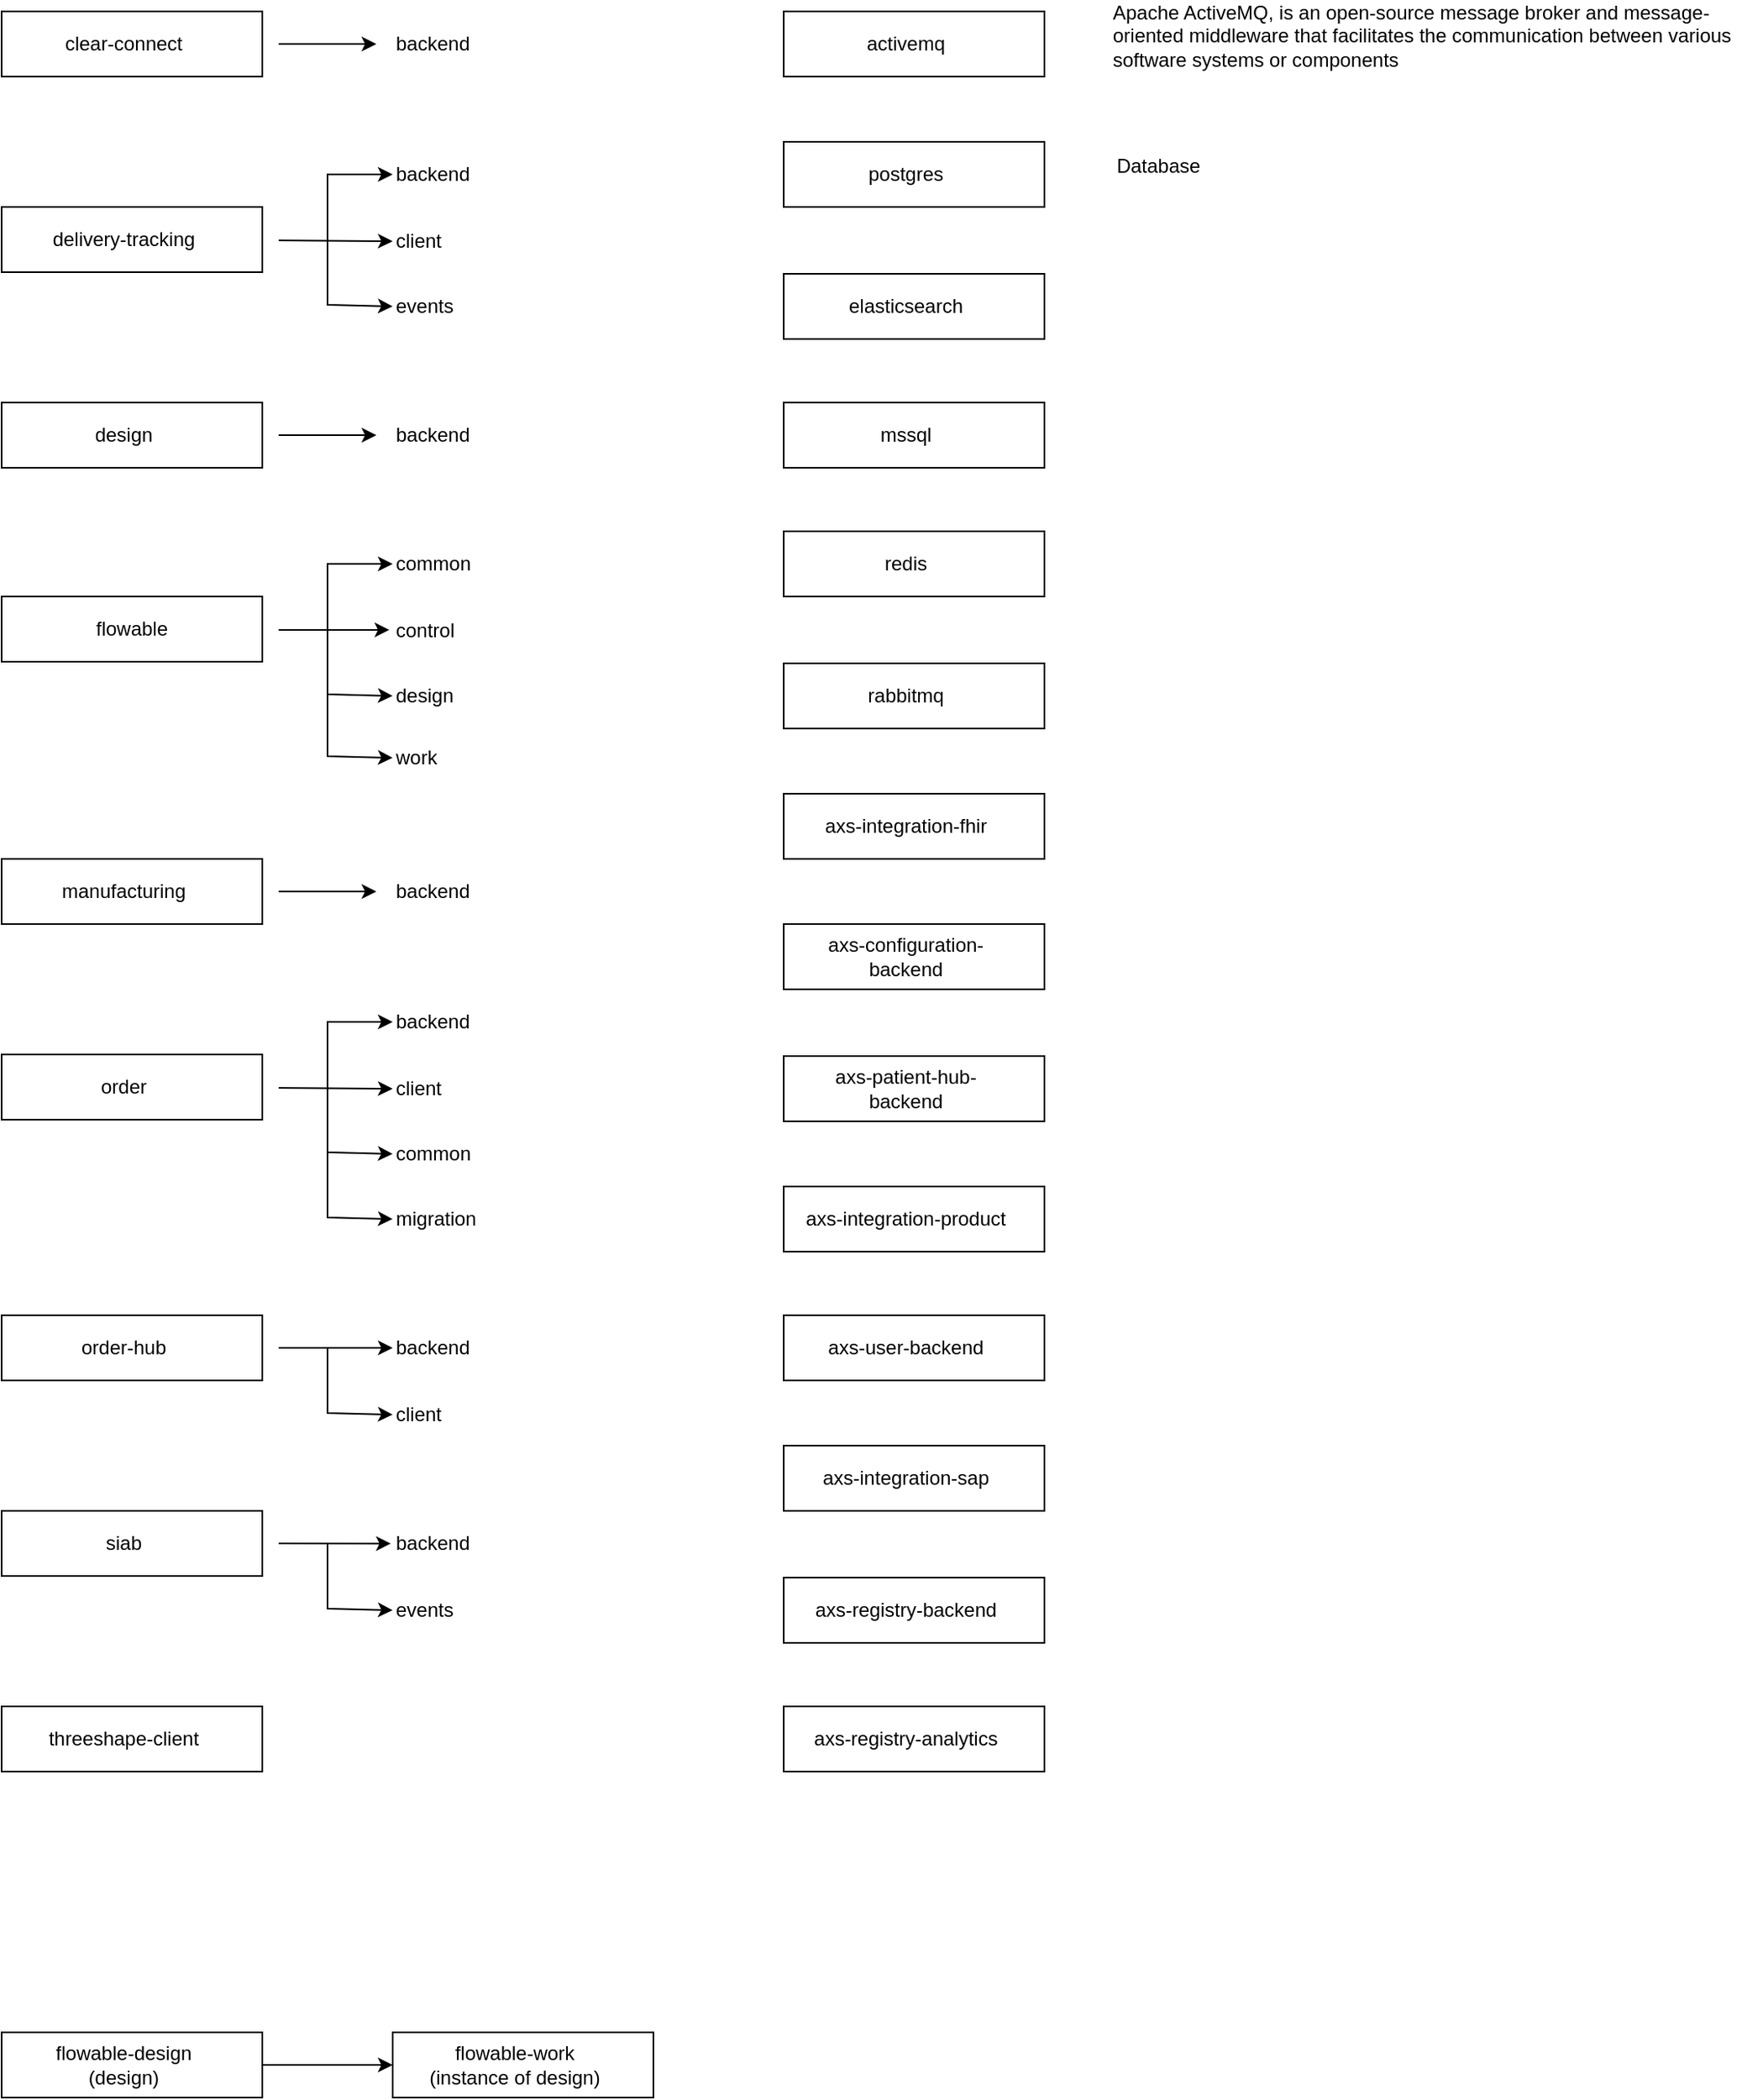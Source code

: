 <mxfile version="21.6.6" type="github">
  <diagram name="Page-1" id="HNLe9tmTZSEHiI3kCB13">
    <mxGraphModel dx="985" dy="631" grid="1" gridSize="10" guides="1" tooltips="1" connect="1" arrows="1" fold="1" page="1" pageScale="1" pageWidth="1169" pageHeight="1654" math="0" shadow="0">
      <root>
        <mxCell id="0" />
        <mxCell id="1" parent="0" />
        <mxCell id="XuPLsn1WkMpv2YPoWqJ1-1" value="" style="rounded=0;whiteSpace=wrap;html=1;" vertex="1" parent="1">
          <mxGeometry x="80" y="80" width="160" height="40" as="geometry" />
        </mxCell>
        <mxCell id="XuPLsn1WkMpv2YPoWqJ1-2" value="clear-connect" style="text;html=1;strokeColor=none;fillColor=none;align=center;verticalAlign=middle;whiteSpace=wrap;rounded=0;" vertex="1" parent="1">
          <mxGeometry x="90" y="85" width="130" height="30" as="geometry" />
        </mxCell>
        <mxCell id="XuPLsn1WkMpv2YPoWqJ1-3" value="" style="rounded=0;whiteSpace=wrap;html=1;" vertex="1" parent="1">
          <mxGeometry x="80" y="200" width="160" height="40" as="geometry" />
        </mxCell>
        <mxCell id="XuPLsn1WkMpv2YPoWqJ1-4" value="delivery-tracking" style="text;html=1;strokeColor=none;fillColor=none;align=center;verticalAlign=middle;whiteSpace=wrap;rounded=0;" vertex="1" parent="1">
          <mxGeometry x="90" y="205" width="130" height="30" as="geometry" />
        </mxCell>
        <mxCell id="XuPLsn1WkMpv2YPoWqJ1-5" value="backend" style="text;html=1;strokeColor=none;fillColor=none;align=left;verticalAlign=middle;whiteSpace=wrap;rounded=0;" vertex="1" parent="1">
          <mxGeometry x="320" y="85" width="60" height="30" as="geometry" />
        </mxCell>
        <mxCell id="XuPLsn1WkMpv2YPoWqJ1-6" value="backend" style="text;html=1;strokeColor=none;fillColor=none;align=left;verticalAlign=middle;whiteSpace=wrap;rounded=0;" vertex="1" parent="1">
          <mxGeometry x="320" y="165" width="60" height="30" as="geometry" />
        </mxCell>
        <mxCell id="XuPLsn1WkMpv2YPoWqJ1-7" value="client" style="text;html=1;strokeColor=none;fillColor=none;align=left;verticalAlign=middle;whiteSpace=wrap;rounded=0;" vertex="1" parent="1">
          <mxGeometry x="320" y="206" width="60" height="30" as="geometry" />
        </mxCell>
        <mxCell id="XuPLsn1WkMpv2YPoWqJ1-8" value="events" style="text;html=1;strokeColor=none;fillColor=none;align=left;verticalAlign=middle;whiteSpace=wrap;rounded=0;" vertex="1" parent="1">
          <mxGeometry x="320" y="246" width="60" height="30" as="geometry" />
        </mxCell>
        <mxCell id="XuPLsn1WkMpv2YPoWqJ1-9" value="" style="endArrow=classic;html=1;rounded=0;" edge="1" parent="1">
          <mxGeometry width="50" height="50" relative="1" as="geometry">
            <mxPoint x="250" y="100" as="sourcePoint" />
            <mxPoint x="310" y="100" as="targetPoint" />
          </mxGeometry>
        </mxCell>
        <mxCell id="XuPLsn1WkMpv2YPoWqJ1-10" value="" style="endArrow=classic;html=1;rounded=0;entryX=0;entryY=0.5;entryDx=0;entryDy=0;" edge="1" parent="1" target="XuPLsn1WkMpv2YPoWqJ1-7">
          <mxGeometry width="50" height="50" relative="1" as="geometry">
            <mxPoint x="250" y="220.5" as="sourcePoint" />
            <mxPoint x="310" y="220.5" as="targetPoint" />
          </mxGeometry>
        </mxCell>
        <mxCell id="XuPLsn1WkMpv2YPoWqJ1-11" value="" style="endArrow=classic;html=1;rounded=0;entryX=0;entryY=0.5;entryDx=0;entryDy=0;" edge="1" parent="1" target="XuPLsn1WkMpv2YPoWqJ1-6">
          <mxGeometry width="50" height="50" relative="1" as="geometry">
            <mxPoint x="280" y="220" as="sourcePoint" />
            <mxPoint x="310" y="190" as="targetPoint" />
            <Array as="points">
              <mxPoint x="280" y="180" />
            </Array>
          </mxGeometry>
        </mxCell>
        <mxCell id="XuPLsn1WkMpv2YPoWqJ1-12" value="" style="endArrow=classic;html=1;rounded=0;entryX=0;entryY=0.5;entryDx=0;entryDy=0;" edge="1" parent="1" target="XuPLsn1WkMpv2YPoWqJ1-8">
          <mxGeometry width="50" height="50" relative="1" as="geometry">
            <mxPoint x="280" y="220" as="sourcePoint" />
            <mxPoint x="320" y="201" as="targetPoint" />
            <Array as="points">
              <mxPoint x="280" y="260" />
            </Array>
          </mxGeometry>
        </mxCell>
        <mxCell id="XuPLsn1WkMpv2YPoWqJ1-13" value="flowable" style="rounded=0;whiteSpace=wrap;html=1;" vertex="1" parent="1">
          <mxGeometry x="80" y="439" width="160" height="40" as="geometry" />
        </mxCell>
        <mxCell id="XuPLsn1WkMpv2YPoWqJ1-15" value="common" style="text;html=1;strokeColor=none;fillColor=none;align=left;verticalAlign=middle;whiteSpace=wrap;rounded=0;" vertex="1" parent="1">
          <mxGeometry x="320" y="404" width="60" height="30" as="geometry" />
        </mxCell>
        <mxCell id="XuPLsn1WkMpv2YPoWqJ1-16" value="control" style="text;html=1;strokeColor=none;fillColor=none;align=left;verticalAlign=middle;whiteSpace=wrap;rounded=0;" vertex="1" parent="1">
          <mxGeometry x="320" y="445" width="60" height="30" as="geometry" />
        </mxCell>
        <mxCell id="XuPLsn1WkMpv2YPoWqJ1-17" value="design" style="text;html=1;strokeColor=none;fillColor=none;align=left;verticalAlign=middle;whiteSpace=wrap;rounded=0;" vertex="1" parent="1">
          <mxGeometry x="320" y="485" width="60" height="30" as="geometry" />
        </mxCell>
        <mxCell id="XuPLsn1WkMpv2YPoWqJ1-18" value="" style="endArrow=classic;html=1;rounded=0;entryX=-0.034;entryY=0.483;entryDx=0;entryDy=0;entryPerimeter=0;" edge="1" parent="1" target="XuPLsn1WkMpv2YPoWqJ1-16">
          <mxGeometry width="50" height="50" relative="1" as="geometry">
            <mxPoint x="250" y="459.5" as="sourcePoint" />
            <mxPoint x="310" y="459.5" as="targetPoint" />
          </mxGeometry>
        </mxCell>
        <mxCell id="XuPLsn1WkMpv2YPoWqJ1-19" value="" style="endArrow=classic;html=1;rounded=0;entryX=0;entryY=0.5;entryDx=0;entryDy=0;" edge="1" parent="1" target="XuPLsn1WkMpv2YPoWqJ1-15">
          <mxGeometry width="50" height="50" relative="1" as="geometry">
            <mxPoint x="280" y="459" as="sourcePoint" />
            <mxPoint x="310" y="429" as="targetPoint" />
            <Array as="points">
              <mxPoint x="280" y="419" />
            </Array>
          </mxGeometry>
        </mxCell>
        <mxCell id="XuPLsn1WkMpv2YPoWqJ1-20" value="" style="endArrow=classic;html=1;rounded=0;entryX=0;entryY=0.5;entryDx=0;entryDy=0;" edge="1" parent="1" target="XuPLsn1WkMpv2YPoWqJ1-17">
          <mxGeometry width="50" height="50" relative="1" as="geometry">
            <mxPoint x="280" y="459" as="sourcePoint" />
            <mxPoint x="320" y="440" as="targetPoint" />
            <Array as="points">
              <mxPoint x="280" y="499" />
            </Array>
          </mxGeometry>
        </mxCell>
        <mxCell id="XuPLsn1WkMpv2YPoWqJ1-21" value="work" style="text;html=1;strokeColor=none;fillColor=none;align=left;verticalAlign=middle;whiteSpace=wrap;rounded=0;" vertex="1" parent="1">
          <mxGeometry x="320" y="523" width="60" height="30" as="geometry" />
        </mxCell>
        <mxCell id="XuPLsn1WkMpv2YPoWqJ1-22" value="" style="rounded=0;whiteSpace=wrap;html=1;" vertex="1" parent="1">
          <mxGeometry x="80" y="320" width="160" height="40" as="geometry" />
        </mxCell>
        <mxCell id="XuPLsn1WkMpv2YPoWqJ1-23" value="design" style="text;html=1;strokeColor=none;fillColor=none;align=center;verticalAlign=middle;whiteSpace=wrap;rounded=0;" vertex="1" parent="1">
          <mxGeometry x="90" y="325" width="130" height="30" as="geometry" />
        </mxCell>
        <mxCell id="XuPLsn1WkMpv2YPoWqJ1-24" value="backend" style="text;html=1;strokeColor=none;fillColor=none;align=left;verticalAlign=middle;whiteSpace=wrap;rounded=0;" vertex="1" parent="1">
          <mxGeometry x="320" y="325" width="60" height="30" as="geometry" />
        </mxCell>
        <mxCell id="XuPLsn1WkMpv2YPoWqJ1-25" value="" style="endArrow=classic;html=1;rounded=0;" edge="1" parent="1">
          <mxGeometry width="50" height="50" relative="1" as="geometry">
            <mxPoint x="250" y="340" as="sourcePoint" />
            <mxPoint x="310" y="340" as="targetPoint" />
          </mxGeometry>
        </mxCell>
        <mxCell id="XuPLsn1WkMpv2YPoWqJ1-26" value="" style="endArrow=classic;html=1;rounded=0;entryX=0;entryY=0.5;entryDx=0;entryDy=0;" edge="1" parent="1">
          <mxGeometry width="50" height="50" relative="1" as="geometry">
            <mxPoint x="280" y="497" as="sourcePoint" />
            <mxPoint x="320" y="538" as="targetPoint" />
            <Array as="points">
              <mxPoint x="280" y="537" />
            </Array>
          </mxGeometry>
        </mxCell>
        <mxCell id="XuPLsn1WkMpv2YPoWqJ1-27" value="" style="rounded=0;whiteSpace=wrap;html=1;" vertex="1" parent="1">
          <mxGeometry x="80" y="600" width="160" height="40" as="geometry" />
        </mxCell>
        <mxCell id="XuPLsn1WkMpv2YPoWqJ1-28" value="manufacturing" style="text;html=1;strokeColor=none;fillColor=none;align=center;verticalAlign=middle;whiteSpace=wrap;rounded=0;" vertex="1" parent="1">
          <mxGeometry x="90" y="605" width="130" height="30" as="geometry" />
        </mxCell>
        <mxCell id="XuPLsn1WkMpv2YPoWqJ1-29" value="backend" style="text;html=1;strokeColor=none;fillColor=none;align=left;verticalAlign=middle;whiteSpace=wrap;rounded=0;" vertex="1" parent="1">
          <mxGeometry x="320" y="605" width="60" height="30" as="geometry" />
        </mxCell>
        <mxCell id="XuPLsn1WkMpv2YPoWqJ1-30" value="" style="endArrow=classic;html=1;rounded=0;" edge="1" parent="1">
          <mxGeometry width="50" height="50" relative="1" as="geometry">
            <mxPoint x="250" y="620" as="sourcePoint" />
            <mxPoint x="310" y="620" as="targetPoint" />
          </mxGeometry>
        </mxCell>
        <mxCell id="XuPLsn1WkMpv2YPoWqJ1-31" value="" style="rounded=0;whiteSpace=wrap;html=1;" vertex="1" parent="1">
          <mxGeometry x="80" y="720" width="160" height="40" as="geometry" />
        </mxCell>
        <mxCell id="XuPLsn1WkMpv2YPoWqJ1-32" value="order" style="text;html=1;strokeColor=none;fillColor=none;align=center;verticalAlign=middle;whiteSpace=wrap;rounded=0;" vertex="1" parent="1">
          <mxGeometry x="90" y="725" width="130" height="30" as="geometry" />
        </mxCell>
        <mxCell id="XuPLsn1WkMpv2YPoWqJ1-33" value="backend" style="text;html=1;strokeColor=none;fillColor=none;align=left;verticalAlign=middle;whiteSpace=wrap;rounded=0;" vertex="1" parent="1">
          <mxGeometry x="320" y="685" width="60" height="30" as="geometry" />
        </mxCell>
        <mxCell id="XuPLsn1WkMpv2YPoWqJ1-34" value="client" style="text;html=1;strokeColor=none;fillColor=none;align=left;verticalAlign=middle;whiteSpace=wrap;rounded=0;" vertex="1" parent="1">
          <mxGeometry x="320" y="726" width="60" height="30" as="geometry" />
        </mxCell>
        <mxCell id="XuPLsn1WkMpv2YPoWqJ1-35" value="common" style="text;html=1;strokeColor=none;fillColor=none;align=left;verticalAlign=middle;whiteSpace=wrap;rounded=0;" vertex="1" parent="1">
          <mxGeometry x="320" y="766" width="60" height="30" as="geometry" />
        </mxCell>
        <mxCell id="XuPLsn1WkMpv2YPoWqJ1-36" value="" style="endArrow=classic;html=1;rounded=0;entryX=0;entryY=0.5;entryDx=0;entryDy=0;" edge="1" parent="1" target="XuPLsn1WkMpv2YPoWqJ1-34">
          <mxGeometry width="50" height="50" relative="1" as="geometry">
            <mxPoint x="250" y="740.5" as="sourcePoint" />
            <mxPoint x="310" y="740.5" as="targetPoint" />
          </mxGeometry>
        </mxCell>
        <mxCell id="XuPLsn1WkMpv2YPoWqJ1-37" value="" style="endArrow=classic;html=1;rounded=0;entryX=0;entryY=0.5;entryDx=0;entryDy=0;" edge="1" parent="1" target="XuPLsn1WkMpv2YPoWqJ1-33">
          <mxGeometry width="50" height="50" relative="1" as="geometry">
            <mxPoint x="280" y="740" as="sourcePoint" />
            <mxPoint x="310" y="710" as="targetPoint" />
            <Array as="points">
              <mxPoint x="280" y="700" />
            </Array>
          </mxGeometry>
        </mxCell>
        <mxCell id="XuPLsn1WkMpv2YPoWqJ1-38" value="" style="endArrow=classic;html=1;rounded=0;entryX=0;entryY=0.5;entryDx=0;entryDy=0;" edge="1" parent="1" target="XuPLsn1WkMpv2YPoWqJ1-35">
          <mxGeometry width="50" height="50" relative="1" as="geometry">
            <mxPoint x="280" y="740" as="sourcePoint" />
            <mxPoint x="320" y="721" as="targetPoint" />
            <Array as="points">
              <mxPoint x="280" y="780" />
            </Array>
          </mxGeometry>
        </mxCell>
        <mxCell id="XuPLsn1WkMpv2YPoWqJ1-39" value="" style="rounded=0;whiteSpace=wrap;html=1;" vertex="1" parent="1">
          <mxGeometry x="80" y="880" width="160" height="40" as="geometry" />
        </mxCell>
        <mxCell id="XuPLsn1WkMpv2YPoWqJ1-40" value="order-hub" style="text;html=1;strokeColor=none;fillColor=none;align=center;verticalAlign=middle;whiteSpace=wrap;rounded=0;" vertex="1" parent="1">
          <mxGeometry x="90" y="885" width="130" height="30" as="geometry" />
        </mxCell>
        <mxCell id="XuPLsn1WkMpv2YPoWqJ1-41" value="backend" style="text;html=1;strokeColor=none;fillColor=none;align=left;verticalAlign=middle;whiteSpace=wrap;rounded=0;" vertex="1" parent="1">
          <mxGeometry x="320" y="885" width="60" height="30" as="geometry" />
        </mxCell>
        <mxCell id="XuPLsn1WkMpv2YPoWqJ1-42" value="" style="endArrow=classic;html=1;rounded=0;entryX=0;entryY=0.5;entryDx=0;entryDy=0;" edge="1" parent="1" target="XuPLsn1WkMpv2YPoWqJ1-41">
          <mxGeometry width="50" height="50" relative="1" as="geometry">
            <mxPoint x="250" y="900" as="sourcePoint" />
            <mxPoint x="310" y="900" as="targetPoint" />
            <Array as="points">
              <mxPoint x="280" y="900" />
            </Array>
          </mxGeometry>
        </mxCell>
        <mxCell id="XuPLsn1WkMpv2YPoWqJ1-43" value="migration" style="text;html=1;strokeColor=none;fillColor=none;align=left;verticalAlign=middle;whiteSpace=wrap;rounded=0;" vertex="1" parent="1">
          <mxGeometry x="320" y="806" width="60" height="30" as="geometry" />
        </mxCell>
        <mxCell id="XuPLsn1WkMpv2YPoWqJ1-44" value="" style="endArrow=classic;html=1;rounded=0;entryX=0;entryY=0.5;entryDx=0;entryDy=0;" edge="1" parent="1">
          <mxGeometry width="50" height="50" relative="1" as="geometry">
            <mxPoint x="280" y="780" as="sourcePoint" />
            <mxPoint x="320" y="821" as="targetPoint" />
            <Array as="points">
              <mxPoint x="280" y="820" />
            </Array>
          </mxGeometry>
        </mxCell>
        <mxCell id="XuPLsn1WkMpv2YPoWqJ1-45" value="client" style="text;html=1;strokeColor=none;fillColor=none;align=left;verticalAlign=middle;whiteSpace=wrap;rounded=0;" vertex="1" parent="1">
          <mxGeometry x="320" y="926" width="60" height="30" as="geometry" />
        </mxCell>
        <mxCell id="XuPLsn1WkMpv2YPoWqJ1-46" value="" style="endArrow=classic;html=1;rounded=0;entryX=0;entryY=0.5;entryDx=0;entryDy=0;" edge="1" parent="1">
          <mxGeometry width="50" height="50" relative="1" as="geometry">
            <mxPoint x="280" y="900" as="sourcePoint" />
            <mxPoint x="320" y="941" as="targetPoint" />
            <Array as="points">
              <mxPoint x="280" y="940" />
            </Array>
          </mxGeometry>
        </mxCell>
        <mxCell id="XuPLsn1WkMpv2YPoWqJ1-47" value="" style="rounded=0;whiteSpace=wrap;html=1;" vertex="1" parent="1">
          <mxGeometry x="80" y="1000" width="160" height="40" as="geometry" />
        </mxCell>
        <mxCell id="XuPLsn1WkMpv2YPoWqJ1-48" value="siab" style="text;html=1;strokeColor=none;fillColor=none;align=center;verticalAlign=middle;whiteSpace=wrap;rounded=0;" vertex="1" parent="1">
          <mxGeometry x="90" y="1005" width="130" height="30" as="geometry" />
        </mxCell>
        <mxCell id="XuPLsn1WkMpv2YPoWqJ1-49" value="backend" style="text;html=1;strokeColor=none;fillColor=none;align=left;verticalAlign=middle;whiteSpace=wrap;rounded=0;" vertex="1" parent="1">
          <mxGeometry x="320" y="1005" width="60" height="30" as="geometry" />
        </mxCell>
        <mxCell id="XuPLsn1WkMpv2YPoWqJ1-50" value="" style="endArrow=classic;html=1;rounded=0;entryX=-0.019;entryY=0.503;entryDx=0;entryDy=0;entryPerimeter=0;" edge="1" parent="1" target="XuPLsn1WkMpv2YPoWqJ1-49">
          <mxGeometry width="50" height="50" relative="1" as="geometry">
            <mxPoint x="250" y="1020" as="sourcePoint" />
            <mxPoint x="310" y="1020" as="targetPoint" />
          </mxGeometry>
        </mxCell>
        <mxCell id="XuPLsn1WkMpv2YPoWqJ1-51" value="events" style="text;html=1;strokeColor=none;fillColor=none;align=left;verticalAlign=middle;whiteSpace=wrap;rounded=0;" vertex="1" parent="1">
          <mxGeometry x="320" y="1046" width="60" height="30" as="geometry" />
        </mxCell>
        <mxCell id="XuPLsn1WkMpv2YPoWqJ1-52" value="" style="endArrow=classic;html=1;rounded=0;entryX=0;entryY=0.5;entryDx=0;entryDy=0;" edge="1" parent="1">
          <mxGeometry width="50" height="50" relative="1" as="geometry">
            <mxPoint x="280" y="1020" as="sourcePoint" />
            <mxPoint x="320" y="1061" as="targetPoint" />
            <Array as="points">
              <mxPoint x="280" y="1060" />
            </Array>
          </mxGeometry>
        </mxCell>
        <mxCell id="XuPLsn1WkMpv2YPoWqJ1-53" value="" style="rounded=0;whiteSpace=wrap;html=1;" vertex="1" parent="1">
          <mxGeometry x="80" y="1120" width="160" height="40" as="geometry" />
        </mxCell>
        <mxCell id="XuPLsn1WkMpv2YPoWqJ1-54" value="threeshape-client" style="text;html=1;strokeColor=none;fillColor=none;align=center;verticalAlign=middle;whiteSpace=wrap;rounded=0;" vertex="1" parent="1">
          <mxGeometry x="90" y="1125" width="130" height="30" as="geometry" />
        </mxCell>
        <mxCell id="XuPLsn1WkMpv2YPoWqJ1-55" value="" style="rounded=0;whiteSpace=wrap;html=1;" vertex="1" parent="1">
          <mxGeometry x="560" y="80" width="160" height="40" as="geometry" />
        </mxCell>
        <mxCell id="XuPLsn1WkMpv2YPoWqJ1-56" value="activemq" style="text;html=1;strokeColor=none;fillColor=none;align=center;verticalAlign=middle;whiteSpace=wrap;rounded=0;" vertex="1" parent="1">
          <mxGeometry x="570" y="85" width="130" height="30" as="geometry" />
        </mxCell>
        <mxCell id="XuPLsn1WkMpv2YPoWqJ1-57" value="" style="rounded=0;whiteSpace=wrap;html=1;" vertex="1" parent="1">
          <mxGeometry x="560" y="160" width="160" height="40" as="geometry" />
        </mxCell>
        <mxCell id="XuPLsn1WkMpv2YPoWqJ1-58" value="postgres" style="text;html=1;strokeColor=none;fillColor=none;align=center;verticalAlign=middle;whiteSpace=wrap;rounded=0;" vertex="1" parent="1">
          <mxGeometry x="570" y="165" width="130" height="30" as="geometry" />
        </mxCell>
        <mxCell id="XuPLsn1WkMpv2YPoWqJ1-59" value="" style="rounded=0;whiteSpace=wrap;html=1;" vertex="1" parent="1">
          <mxGeometry x="560" y="241" width="160" height="40" as="geometry" />
        </mxCell>
        <mxCell id="XuPLsn1WkMpv2YPoWqJ1-60" value="elasticsearch" style="text;html=1;strokeColor=none;fillColor=none;align=center;verticalAlign=middle;whiteSpace=wrap;rounded=0;" vertex="1" parent="1">
          <mxGeometry x="570" y="246" width="130" height="30" as="geometry" />
        </mxCell>
        <mxCell id="XuPLsn1WkMpv2YPoWqJ1-61" value="" style="rounded=0;whiteSpace=wrap;html=1;" vertex="1" parent="1">
          <mxGeometry x="560" y="320" width="160" height="40" as="geometry" />
        </mxCell>
        <mxCell id="XuPLsn1WkMpv2YPoWqJ1-62" value="mssql" style="text;html=1;strokeColor=none;fillColor=none;align=center;verticalAlign=middle;whiteSpace=wrap;rounded=0;" vertex="1" parent="1">
          <mxGeometry x="570" y="325" width="130" height="30" as="geometry" />
        </mxCell>
        <mxCell id="XuPLsn1WkMpv2YPoWqJ1-63" value="" style="rounded=0;whiteSpace=wrap;html=1;" vertex="1" parent="1">
          <mxGeometry x="560" y="399" width="160" height="40" as="geometry" />
        </mxCell>
        <mxCell id="XuPLsn1WkMpv2YPoWqJ1-64" value="redis" style="text;html=1;strokeColor=none;fillColor=none;align=center;verticalAlign=middle;whiteSpace=wrap;rounded=0;" vertex="1" parent="1">
          <mxGeometry x="570" y="404" width="130" height="30" as="geometry" />
        </mxCell>
        <mxCell id="XuPLsn1WkMpv2YPoWqJ1-65" value="" style="rounded=0;whiteSpace=wrap;html=1;" vertex="1" parent="1">
          <mxGeometry x="560" y="480" width="160" height="40" as="geometry" />
        </mxCell>
        <mxCell id="XuPLsn1WkMpv2YPoWqJ1-66" value="rabbitmq" style="text;html=1;strokeColor=none;fillColor=none;align=center;verticalAlign=middle;whiteSpace=wrap;rounded=0;" vertex="1" parent="1">
          <mxGeometry x="570" y="485" width="130" height="30" as="geometry" />
        </mxCell>
        <mxCell id="XuPLsn1WkMpv2YPoWqJ1-67" value="" style="rounded=0;whiteSpace=wrap;html=1;" vertex="1" parent="1">
          <mxGeometry x="560" y="560" width="160" height="40" as="geometry" />
        </mxCell>
        <mxCell id="XuPLsn1WkMpv2YPoWqJ1-68" value="axs-integration-fhir" style="text;html=1;strokeColor=none;fillColor=none;align=center;verticalAlign=middle;whiteSpace=wrap;rounded=0;" vertex="1" parent="1">
          <mxGeometry x="570" y="565" width="130" height="30" as="geometry" />
        </mxCell>
        <mxCell id="XuPLsn1WkMpv2YPoWqJ1-69" value="" style="rounded=0;whiteSpace=wrap;html=1;" vertex="1" parent="1">
          <mxGeometry x="560" y="640" width="160" height="40" as="geometry" />
        </mxCell>
        <mxCell id="XuPLsn1WkMpv2YPoWqJ1-70" value="axs-configuration-backend" style="text;html=1;strokeColor=none;fillColor=none;align=center;verticalAlign=middle;whiteSpace=wrap;rounded=0;" vertex="1" parent="1">
          <mxGeometry x="570" y="645" width="130" height="30" as="geometry" />
        </mxCell>
        <mxCell id="XuPLsn1WkMpv2YPoWqJ1-71" value="" style="rounded=0;whiteSpace=wrap;html=1;" vertex="1" parent="1">
          <mxGeometry x="560" y="721" width="160" height="40" as="geometry" />
        </mxCell>
        <mxCell id="XuPLsn1WkMpv2YPoWqJ1-72" value="axs-patient-hub-backend" style="text;html=1;strokeColor=none;fillColor=none;align=center;verticalAlign=middle;whiteSpace=wrap;rounded=0;" vertex="1" parent="1">
          <mxGeometry x="570" y="726" width="130" height="30" as="geometry" />
        </mxCell>
        <mxCell id="XuPLsn1WkMpv2YPoWqJ1-73" value="" style="rounded=0;whiteSpace=wrap;html=1;" vertex="1" parent="1">
          <mxGeometry x="560" y="801" width="160" height="40" as="geometry" />
        </mxCell>
        <mxCell id="XuPLsn1WkMpv2YPoWqJ1-74" value="axs-integration-product" style="text;html=1;strokeColor=none;fillColor=none;align=center;verticalAlign=middle;whiteSpace=wrap;rounded=0;" vertex="1" parent="1">
          <mxGeometry x="570" y="806" width="130" height="30" as="geometry" />
        </mxCell>
        <mxCell id="XuPLsn1WkMpv2YPoWqJ1-75" value="" style="rounded=0;whiteSpace=wrap;html=1;" vertex="1" parent="1">
          <mxGeometry x="560" y="880" width="160" height="40" as="geometry" />
        </mxCell>
        <mxCell id="XuPLsn1WkMpv2YPoWqJ1-76" value="axs-user-backend" style="text;html=1;strokeColor=none;fillColor=none;align=center;verticalAlign=middle;whiteSpace=wrap;rounded=0;" vertex="1" parent="1">
          <mxGeometry x="570" y="885" width="130" height="30" as="geometry" />
        </mxCell>
        <mxCell id="XuPLsn1WkMpv2YPoWqJ1-77" value="" style="rounded=0;whiteSpace=wrap;html=1;" vertex="1" parent="1">
          <mxGeometry x="560" y="960" width="160" height="40" as="geometry" />
        </mxCell>
        <mxCell id="XuPLsn1WkMpv2YPoWqJ1-78" value="axs-integration-sap" style="text;html=1;strokeColor=none;fillColor=none;align=center;verticalAlign=middle;whiteSpace=wrap;rounded=0;" vertex="1" parent="1">
          <mxGeometry x="570" y="965" width="130" height="30" as="geometry" />
        </mxCell>
        <mxCell id="XuPLsn1WkMpv2YPoWqJ1-79" value="" style="rounded=0;whiteSpace=wrap;html=1;" vertex="1" parent="1">
          <mxGeometry x="560" y="1041" width="160" height="40" as="geometry" />
        </mxCell>
        <mxCell id="XuPLsn1WkMpv2YPoWqJ1-80" value="axs-registry-backend" style="text;html=1;strokeColor=none;fillColor=none;align=center;verticalAlign=middle;whiteSpace=wrap;rounded=0;" vertex="1" parent="1">
          <mxGeometry x="570" y="1046" width="130" height="30" as="geometry" />
        </mxCell>
        <mxCell id="XuPLsn1WkMpv2YPoWqJ1-81" value="" style="rounded=0;whiteSpace=wrap;html=1;" vertex="1" parent="1">
          <mxGeometry x="560" y="1120" width="160" height="40" as="geometry" />
        </mxCell>
        <mxCell id="XuPLsn1WkMpv2YPoWqJ1-82" value="axs-registry-analytics" style="text;html=1;strokeColor=none;fillColor=none;align=center;verticalAlign=middle;whiteSpace=wrap;rounded=0;" vertex="1" parent="1">
          <mxGeometry x="570" y="1125" width="130" height="30" as="geometry" />
        </mxCell>
        <mxCell id="XuPLsn1WkMpv2YPoWqJ1-83" value=" Apache ActiveMQ, is an open-source message broker and message-oriented middleware that facilitates the communication between various software systems or components" style="text;html=1;strokeColor=none;fillColor=none;align=left;verticalAlign=middle;whiteSpace=wrap;rounded=0;" vertex="1" parent="1">
          <mxGeometry x="760" y="80" width="400" height="30" as="geometry" />
        </mxCell>
        <mxCell id="XuPLsn1WkMpv2YPoWqJ1-84" value="Database" style="text;html=1;strokeColor=none;fillColor=none;align=center;verticalAlign=middle;whiteSpace=wrap;rounded=0;" vertex="1" parent="1">
          <mxGeometry x="760" y="160" width="60" height="30" as="geometry" />
        </mxCell>
        <mxCell id="XuPLsn1WkMpv2YPoWqJ1-85" value="" style="rounded=0;whiteSpace=wrap;html=1;" vertex="1" parent="1">
          <mxGeometry x="80" y="1320" width="160" height="40" as="geometry" />
        </mxCell>
        <mxCell id="XuPLsn1WkMpv2YPoWqJ1-86" value="flowable-design&lt;br&gt;(design)" style="text;html=1;strokeColor=none;fillColor=none;align=center;verticalAlign=middle;whiteSpace=wrap;rounded=0;" vertex="1" parent="1">
          <mxGeometry x="90" y="1325" width="130" height="30" as="geometry" />
        </mxCell>
        <mxCell id="XuPLsn1WkMpv2YPoWqJ1-87" value="" style="rounded=0;whiteSpace=wrap;html=1;" vertex="1" parent="1">
          <mxGeometry x="320" y="1320" width="160" height="40" as="geometry" />
        </mxCell>
        <mxCell id="XuPLsn1WkMpv2YPoWqJ1-88" value="flowable-work&lt;br&gt;(instance of design)" style="text;html=1;strokeColor=none;fillColor=none;align=center;verticalAlign=middle;whiteSpace=wrap;rounded=0;" vertex="1" parent="1">
          <mxGeometry x="330" y="1325" width="130" height="30" as="geometry" />
        </mxCell>
        <mxCell id="XuPLsn1WkMpv2YPoWqJ1-89" value="" style="endArrow=classic;html=1;rounded=0;entryX=0;entryY=0.5;entryDx=0;entryDy=0;" edge="1" parent="1" target="XuPLsn1WkMpv2YPoWqJ1-87">
          <mxGeometry width="50" height="50" relative="1" as="geometry">
            <mxPoint x="240" y="1340" as="sourcePoint" />
            <mxPoint x="290" y="1290" as="targetPoint" />
          </mxGeometry>
        </mxCell>
      </root>
    </mxGraphModel>
  </diagram>
</mxfile>
